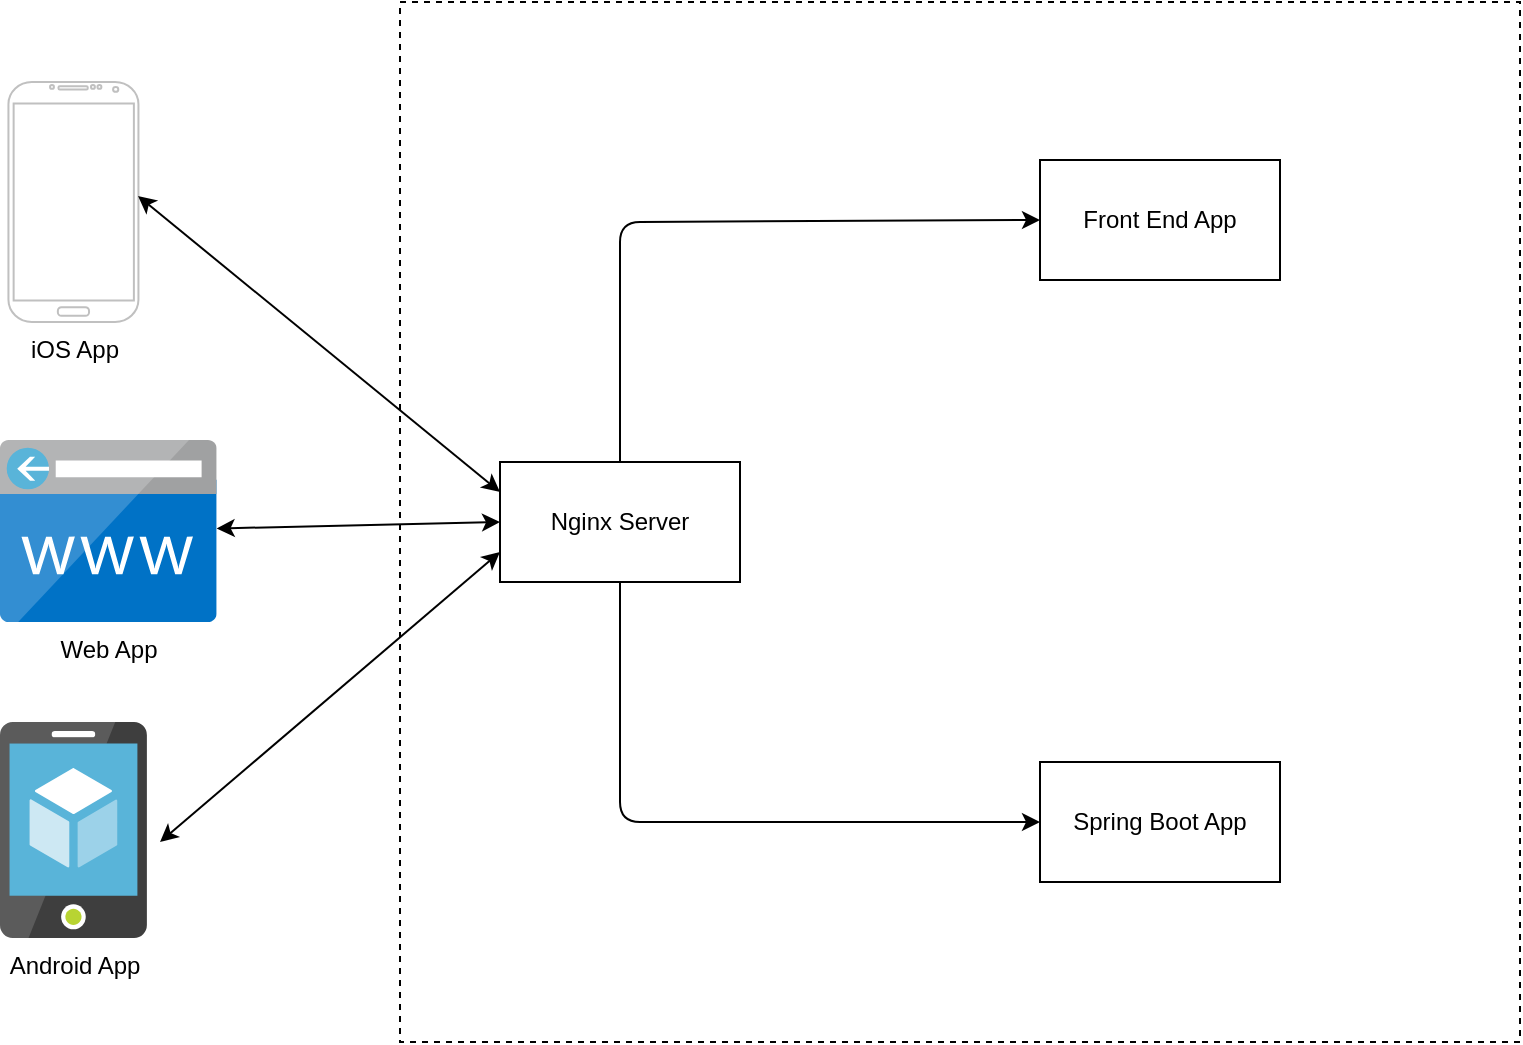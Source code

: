 <mxfile version="14.2.4" type="github">
  <diagram id="Ht1M8jgEwFfnCIfOTk4-" name="Page-1">
    <mxGraphModel dx="1038" dy="575" grid="1" gridSize="10" guides="1" tooltips="1" connect="1" arrows="1" fold="1" page="1" pageScale="1" pageWidth="1169" pageHeight="827" math="0" shadow="0">
      <root>
        <mxCell id="0" />
        <mxCell id="1" parent="0" />
        <mxCell id="UEzPUAAOIrF-is8g5C7q-107" value="" style="rounded=0;whiteSpace=wrap;html=1;labelBackgroundColor=none;fillColor=none;dashed=1;" parent="1" vertex="1">
          <mxGeometry x="200" y="240" width="560" height="520" as="geometry" />
        </mxCell>
        <mxCell id="WdOwFS36043pemjJ3od9-1" value="&lt;div&gt;Nginx Server&lt;/div&gt;" style="rounded=0;whiteSpace=wrap;html=1;" vertex="1" parent="1">
          <mxGeometry x="250" y="470" width="120" height="60" as="geometry" />
        </mxCell>
        <mxCell id="WdOwFS36043pemjJ3od9-3" value="&lt;div&gt;Front End App&lt;/div&gt;" style="rounded=0;whiteSpace=wrap;html=1;" vertex="1" parent="1">
          <mxGeometry x="520" y="319" width="120" height="60" as="geometry" />
        </mxCell>
        <mxCell id="WdOwFS36043pemjJ3od9-4" value="Spring Boot App" style="rounded=0;whiteSpace=wrap;html=1;" vertex="1" parent="1">
          <mxGeometry x="520" y="620" width="120" height="60" as="geometry" />
        </mxCell>
        <mxCell id="WdOwFS36043pemjJ3od9-5" value="&lt;div&gt;Android App&lt;/div&gt;" style="aspect=fixed;html=1;points=[];align=center;image;fontSize=12;image=img/lib/mscae/App_Service_Mobile_App.svg;" vertex="1" parent="1">
          <mxGeometry y="600" width="73.44" height="108" as="geometry" />
        </mxCell>
        <mxCell id="WdOwFS36043pemjJ3od9-8" value="&lt;div&gt;Web App&lt;/div&gt;" style="aspect=fixed;html=1;points=[];align=center;image;fontSize=12;image=img/lib/mscae/CustomDomain.svg;" vertex="1" parent="1">
          <mxGeometry y="459" width="108.33" height="91" as="geometry" />
        </mxCell>
        <mxCell id="WdOwFS36043pemjJ3od9-18" value="iOS App" style="verticalLabelPosition=bottom;verticalAlign=top;html=1;shadow=0;dashed=0;strokeWidth=1;shape=mxgraph.android.phone2;strokeColor=#c0c0c0;" vertex="1" parent="1">
          <mxGeometry x="4.22" y="280" width="65" height="120" as="geometry" />
        </mxCell>
        <mxCell id="WdOwFS36043pemjJ3od9-21" value="" style="endArrow=classic;html=1;entryX=0;entryY=0.5;entryDx=0;entryDy=0;exitX=0.5;exitY=0;exitDx=0;exitDy=0;" edge="1" parent="1" source="WdOwFS36043pemjJ3od9-1" target="WdOwFS36043pemjJ3od9-3">
          <mxGeometry width="50" height="50" relative="1" as="geometry">
            <mxPoint x="300" y="510" as="sourcePoint" />
            <mxPoint x="350" y="460" as="targetPoint" />
            <Array as="points">
              <mxPoint x="310" y="350" />
            </Array>
          </mxGeometry>
        </mxCell>
        <mxCell id="WdOwFS36043pemjJ3od9-22" value="" style="endArrow=classic;html=1;entryX=0;entryY=0.5;entryDx=0;entryDy=0;exitX=0.5;exitY=1;exitDx=0;exitDy=0;" edge="1" parent="1" source="WdOwFS36043pemjJ3od9-1" target="WdOwFS36043pemjJ3od9-4">
          <mxGeometry width="50" height="50" relative="1" as="geometry">
            <mxPoint x="310" y="475" as="sourcePoint" />
            <mxPoint x="520" y="354" as="targetPoint" />
            <Array as="points">
              <mxPoint x="310" y="650" />
            </Array>
          </mxGeometry>
        </mxCell>
        <mxCell id="WdOwFS36043pemjJ3od9-23" value="" style="endArrow=classic;startArrow=classic;html=1;exitX=0;exitY=0.25;exitDx=0;exitDy=0;entryX=0.997;entryY=0.475;entryDx=0;entryDy=0;entryPerimeter=0;" edge="1" parent="1" source="WdOwFS36043pemjJ3od9-1" target="WdOwFS36043pemjJ3od9-18">
          <mxGeometry width="50" height="50" relative="1" as="geometry">
            <mxPoint x="300" y="510" as="sourcePoint" />
            <mxPoint x="350" y="460" as="targetPoint" />
          </mxGeometry>
        </mxCell>
        <mxCell id="WdOwFS36043pemjJ3od9-24" value="" style="endArrow=classic;startArrow=classic;html=1;exitX=0;exitY=0.5;exitDx=0;exitDy=0;" edge="1" parent="1" source="WdOwFS36043pemjJ3od9-1" target="WdOwFS36043pemjJ3od9-8">
          <mxGeometry width="50" height="50" relative="1" as="geometry">
            <mxPoint x="300" y="510" as="sourcePoint" />
            <mxPoint x="350" y="460" as="targetPoint" />
          </mxGeometry>
        </mxCell>
        <mxCell id="WdOwFS36043pemjJ3od9-25" value="" style="endArrow=classic;startArrow=classic;html=1;exitX=0;exitY=0.75;exitDx=0;exitDy=0;" edge="1" parent="1" source="WdOwFS36043pemjJ3od9-1">
          <mxGeometry width="50" height="50" relative="1" as="geometry">
            <mxPoint x="340" y="510" as="sourcePoint" />
            <mxPoint x="80" y="660" as="targetPoint" />
          </mxGeometry>
        </mxCell>
      </root>
    </mxGraphModel>
  </diagram>
</mxfile>
